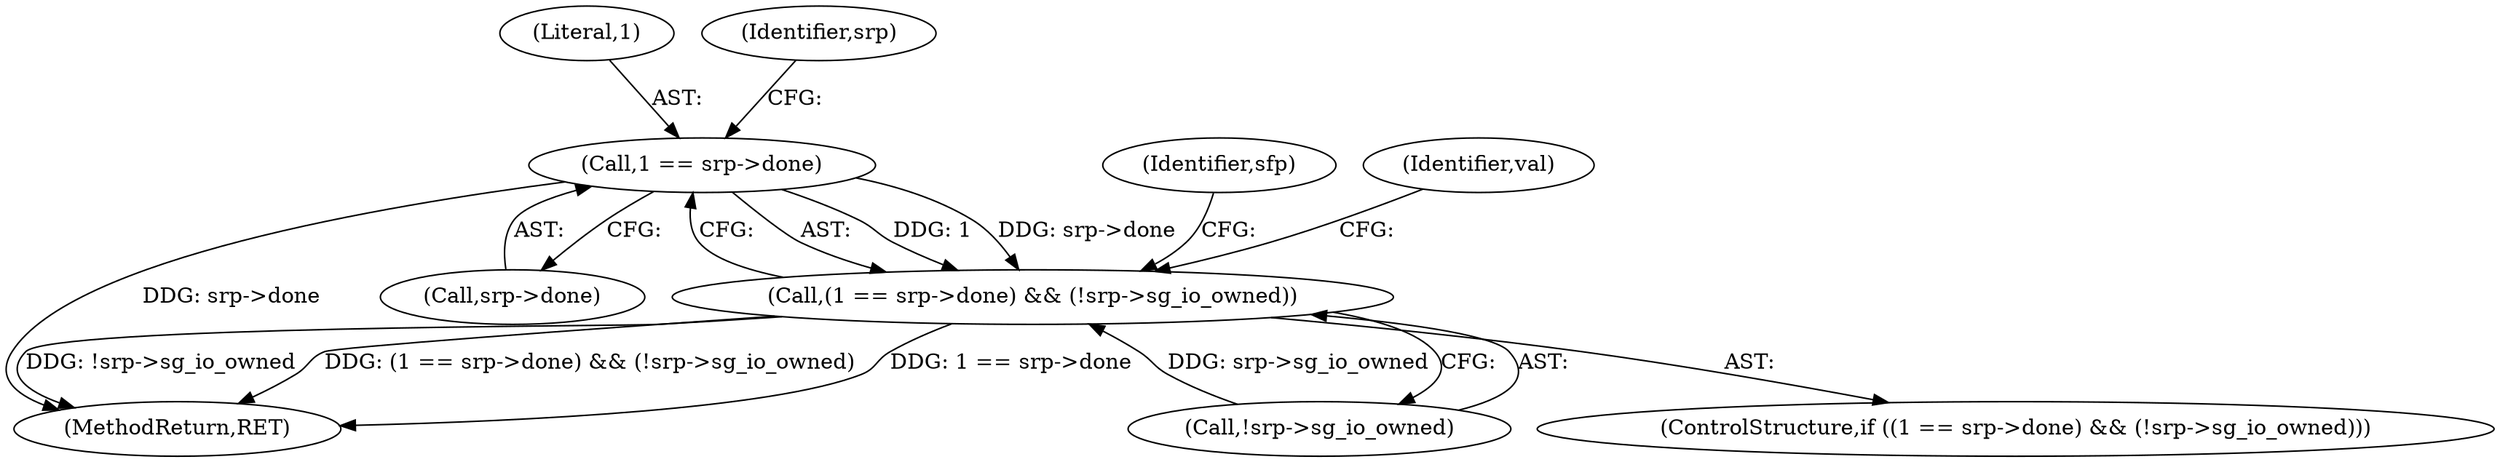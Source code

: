 digraph "0_linux_3e0097499839e0fe3af380410eababe5a47c4cf9_0@pointer" {
"1000579" [label="(Call,1 == srp->done)"];
"1000578" [label="(Call,(1 == srp->done) && (!srp->sg_io_owned))"];
"1000581" [label="(Call,srp->done)"];
"1000577" [label="(ControlStructure,if ((1 == srp->done) && (!srp->sg_io_owned)))"];
"1000580" [label="(Literal,1)"];
"1000593" [label="(Identifier,sfp)"];
"1000578" [label="(Call,(1 == srp->done) && (!srp->sg_io_owned))"];
"1000579" [label="(Call,1 == srp->done)"];
"1000586" [label="(Identifier,srp)"];
"1000589" [label="(Identifier,val)"];
"1001060" [label="(MethodReturn,RET)"];
"1000584" [label="(Call,!srp->sg_io_owned)"];
"1000579" -> "1000578"  [label="AST: "];
"1000579" -> "1000581"  [label="CFG: "];
"1000580" -> "1000579"  [label="AST: "];
"1000581" -> "1000579"  [label="AST: "];
"1000586" -> "1000579"  [label="CFG: "];
"1000578" -> "1000579"  [label="CFG: "];
"1000579" -> "1001060"  [label="DDG: srp->done"];
"1000579" -> "1000578"  [label="DDG: 1"];
"1000579" -> "1000578"  [label="DDG: srp->done"];
"1000578" -> "1000577"  [label="AST: "];
"1000578" -> "1000584"  [label="CFG: "];
"1000584" -> "1000578"  [label="AST: "];
"1000589" -> "1000578"  [label="CFG: "];
"1000593" -> "1000578"  [label="CFG: "];
"1000578" -> "1001060"  [label="DDG: 1 == srp->done"];
"1000578" -> "1001060"  [label="DDG: !srp->sg_io_owned"];
"1000578" -> "1001060"  [label="DDG: (1 == srp->done) && (!srp->sg_io_owned)"];
"1000584" -> "1000578"  [label="DDG: srp->sg_io_owned"];
}
